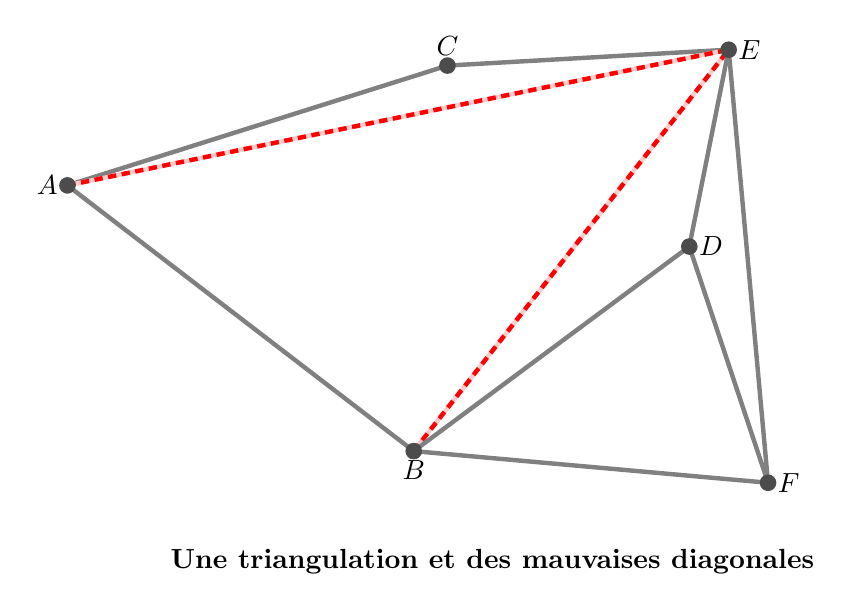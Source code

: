 \begin{tikzpicture}[scale=1]

\coordinate (O) at (0,0);
\coordinate (A) at (165:3);
\coordinate (B) at (-60:3);
\coordinate (C) at (50:3);
\coordinate (D) at (5,0);
\coordinate (E) at (5.5,2.5);
\coordinate (F) at (6,-3);

% Cercle à la main
% \coordinate (O) at (2.48,-0.19);
% \def\r{2.64}
% \draw[gray!50, very thick] (O) circle (\r);



\draw[gray, ultra thick] (A) -- (B) -- (F) -- (E) -- (C) -- cycle;
\draw[red!20, ultra thick] (A) -- (E);
\draw[red, densely dashed, ultra thick] (A) -- (E);
\draw[red!20, ultra thick] (B) -- (E);
\draw[red, densely dashed, ultra thick] (B) -- (E);
\draw[gray, ultra thick] (B) -- (D);
\draw[gray, ultra thick] (E) -- (D);
\draw[gray, ultra thick] (F) -- (D);

\node at (A) [left] {$A$};
\node at (B) [below] {$B$};
\node at (C) [above] {$C$};
\node at (D) [right] {$D$};
\node at (E) [right] {$E$};
\node at (F) [right] {$F$};

\foreach \P in {A,B,C,D,E,F} {
  \fill[black!70] (\P) circle (3pt);
}

\node at (2.5,-4) {\bf Une triangulation et des mauvaises diagonales};

\end{tikzpicture}